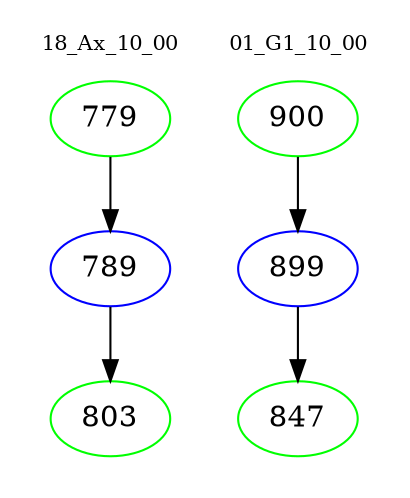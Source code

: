 digraph{
subgraph cluster_0 {
color = white
label = "18_Ax_10_00";
fontsize=10;
T0_779 [label="779", color="green"]
T0_779 -> T0_789 [color="black"]
T0_789 [label="789", color="blue"]
T0_789 -> T0_803 [color="black"]
T0_803 [label="803", color="green"]
}
subgraph cluster_1 {
color = white
label = "01_G1_10_00";
fontsize=10;
T1_900 [label="900", color="green"]
T1_900 -> T1_899 [color="black"]
T1_899 [label="899", color="blue"]
T1_899 -> T1_847 [color="black"]
T1_847 [label="847", color="green"]
}
}
